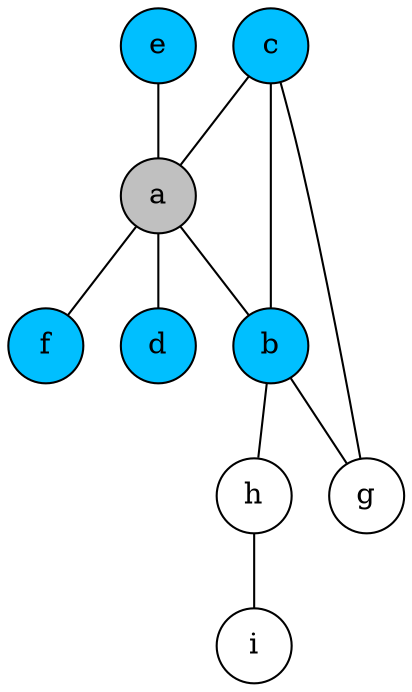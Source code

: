 graph G {
    a -- b
    c -- a
    a -- d
    a -- f
    c -- b
    c -- g
    b -- g
    b -- h
    h -- i
    e -- a
    a[shape=circle,style=filled,fillcolor=grey]
    b[shape=circle,style=filled,fillcolor=deepskyblue1]
    e[shape=circle,style=filled,fillcolor=deepskyblue1]
    f[shape=circle,style=filled,fillcolor=deepskyblue1]
    d[shape=circle,style=filled,fillcolor=deepskyblue1]
    c[shape=circle,style=filled,fillcolor=deepskyblue1]
    g[shape=circle]
    h[shape=circle]
    i[shape=circle]
}